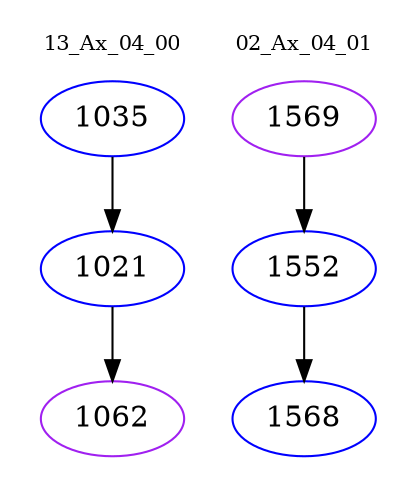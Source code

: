 digraph{
subgraph cluster_0 {
color = white
label = "13_Ax_04_00";
fontsize=10;
T0_1035 [label="1035", color="blue"]
T0_1035 -> T0_1021 [color="black"]
T0_1021 [label="1021", color="blue"]
T0_1021 -> T0_1062 [color="black"]
T0_1062 [label="1062", color="purple"]
}
subgraph cluster_1 {
color = white
label = "02_Ax_04_01";
fontsize=10;
T1_1569 [label="1569", color="purple"]
T1_1569 -> T1_1552 [color="black"]
T1_1552 [label="1552", color="blue"]
T1_1552 -> T1_1568 [color="black"]
T1_1568 [label="1568", color="blue"]
}
}
